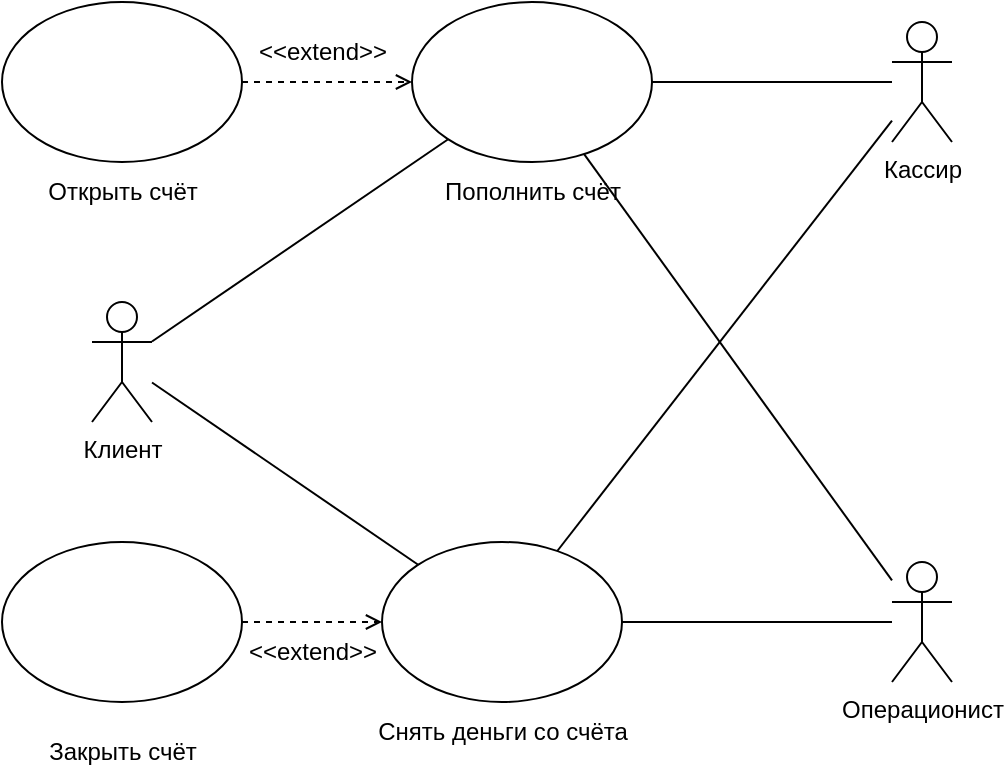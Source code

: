 <mxfile version="26.0.16">
  <diagram name="Страница — 1" id="yjSoz3KjU68cTE0iTZel">
    <mxGraphModel dx="1255" dy="829" grid="1" gridSize="10" guides="1" tooltips="1" connect="1" arrows="1" fold="1" page="1" pageScale="1" pageWidth="827" pageHeight="1169" math="0" shadow="0">
      <root>
        <mxCell id="0" />
        <mxCell id="1" parent="0" />
        <mxCell id="YL7lS1gMdx0zfag47Wu0-1" value="Клиент" style="shape=umlActor;verticalLabelPosition=bottom;verticalAlign=top;html=1;outlineConnect=0;" vertex="1" parent="1">
          <mxGeometry x="90" y="270" width="30" height="60" as="geometry" />
        </mxCell>
        <mxCell id="YL7lS1gMdx0zfag47Wu0-3" value="Кассир" style="shape=umlActor;verticalLabelPosition=bottom;verticalAlign=top;html=1;outlineConnect=0;" vertex="1" parent="1">
          <mxGeometry x="490" y="130" width="30" height="60" as="geometry" />
        </mxCell>
        <mxCell id="YL7lS1gMdx0zfag47Wu0-4" value="Операционист" style="shape=umlActor;verticalLabelPosition=bottom;verticalAlign=top;html=1;outlineConnect=0;" vertex="1" parent="1">
          <mxGeometry x="490" y="400" width="30" height="60" as="geometry" />
        </mxCell>
        <mxCell id="YL7lS1gMdx0zfag47Wu0-7" value="" style="ellipse;whiteSpace=wrap;html=1;" vertex="1" parent="1">
          <mxGeometry x="235" y="390" width="120" height="80" as="geometry" />
        </mxCell>
        <mxCell id="YL7lS1gMdx0zfag47Wu0-8" value="Снять деньги со счёта" style="text;html=1;align=center;verticalAlign=middle;resizable=0;points=[];autosize=1;strokeColor=none;fillColor=none;" vertex="1" parent="1">
          <mxGeometry x="220" y="470" width="150" height="30" as="geometry" />
        </mxCell>
        <mxCell id="YL7lS1gMdx0zfag47Wu0-9" value="" style="ellipse;whiteSpace=wrap;html=1;" vertex="1" parent="1">
          <mxGeometry x="250" y="120" width="120" height="80" as="geometry" />
        </mxCell>
        <mxCell id="YL7lS1gMdx0zfag47Wu0-10" value="Пополнить счёт" style="text;html=1;align=center;verticalAlign=middle;resizable=0;points=[];autosize=1;strokeColor=none;fillColor=none;" vertex="1" parent="1">
          <mxGeometry x="255" y="200" width="110" height="30" as="geometry" />
        </mxCell>
        <mxCell id="YL7lS1gMdx0zfag47Wu0-13" value="" style="endArrow=none;html=1;rounded=0;" edge="1" parent="1" source="YL7lS1gMdx0zfag47Wu0-7" target="YL7lS1gMdx0zfag47Wu0-1">
          <mxGeometry width="50" height="50" relative="1" as="geometry">
            <mxPoint x="190" y="430" as="sourcePoint" />
            <mxPoint x="240" y="380" as="targetPoint" />
          </mxGeometry>
        </mxCell>
        <mxCell id="YL7lS1gMdx0zfag47Wu0-14" value="" style="endArrow=none;html=1;rounded=0;" edge="1" parent="1" source="YL7lS1gMdx0zfag47Wu0-1" target="YL7lS1gMdx0zfag47Wu0-9">
          <mxGeometry width="50" height="50" relative="1" as="geometry">
            <mxPoint x="190" y="430" as="sourcePoint" />
            <mxPoint x="240" y="380" as="targetPoint" />
          </mxGeometry>
        </mxCell>
        <mxCell id="YL7lS1gMdx0zfag47Wu0-15" value="" style="endArrow=none;html=1;rounded=0;" edge="1" parent="1" source="YL7lS1gMdx0zfag47Wu0-9" target="YL7lS1gMdx0zfag47Wu0-3">
          <mxGeometry width="50" height="50" relative="1" as="geometry">
            <mxPoint x="190" y="430" as="sourcePoint" />
            <mxPoint x="240" y="380" as="targetPoint" />
          </mxGeometry>
        </mxCell>
        <mxCell id="YL7lS1gMdx0zfag47Wu0-16" value="" style="endArrow=none;html=1;rounded=0;" edge="1" parent="1" source="YL7lS1gMdx0zfag47Wu0-7" target="YL7lS1gMdx0zfag47Wu0-4">
          <mxGeometry width="50" height="50" relative="1" as="geometry">
            <mxPoint x="190" y="430" as="sourcePoint" />
            <mxPoint x="240" y="380" as="targetPoint" />
          </mxGeometry>
        </mxCell>
        <mxCell id="YL7lS1gMdx0zfag47Wu0-17" value="" style="endArrow=none;html=1;rounded=0;" edge="1" parent="1" source="YL7lS1gMdx0zfag47Wu0-7" target="YL7lS1gMdx0zfag47Wu0-3">
          <mxGeometry width="50" height="50" relative="1" as="geometry">
            <mxPoint x="190" y="430" as="sourcePoint" />
            <mxPoint x="240" y="380" as="targetPoint" />
          </mxGeometry>
        </mxCell>
        <mxCell id="YL7lS1gMdx0zfag47Wu0-18" value="" style="endArrow=none;html=1;rounded=0;" edge="1" parent="1" source="YL7lS1gMdx0zfag47Wu0-9" target="YL7lS1gMdx0zfag47Wu0-4">
          <mxGeometry width="50" height="50" relative="1" as="geometry">
            <mxPoint x="420" y="420" as="sourcePoint" />
            <mxPoint x="470" y="370" as="targetPoint" />
          </mxGeometry>
        </mxCell>
        <mxCell id="YL7lS1gMdx0zfag47Wu0-19" value="" style="ellipse;whiteSpace=wrap;html=1;" vertex="1" parent="1">
          <mxGeometry x="45" y="120" width="120" height="80" as="geometry" />
        </mxCell>
        <mxCell id="YL7lS1gMdx0zfag47Wu0-20" value="" style="ellipse;whiteSpace=wrap;html=1;" vertex="1" parent="1">
          <mxGeometry x="45" y="390" width="120" height="80" as="geometry" />
        </mxCell>
        <mxCell id="YL7lS1gMdx0zfag47Wu0-21" value="Открыть счёт" style="text;html=1;align=center;verticalAlign=middle;resizable=0;points=[];autosize=1;strokeColor=none;fillColor=none;" vertex="1" parent="1">
          <mxGeometry x="55" y="200" width="100" height="30" as="geometry" />
        </mxCell>
        <mxCell id="YL7lS1gMdx0zfag47Wu0-22" value="Закрыть счёт" style="text;html=1;align=center;verticalAlign=middle;resizable=0;points=[];autosize=1;strokeColor=none;fillColor=none;" vertex="1" parent="1">
          <mxGeometry x="55" y="480" width="100" height="30" as="geometry" />
        </mxCell>
        <mxCell id="YL7lS1gMdx0zfag47Wu0-23" value="" style="endArrow=open;html=1;rounded=0;dashed=1;endFill=0;" edge="1" parent="1" source="YL7lS1gMdx0zfag47Wu0-19" target="YL7lS1gMdx0zfag47Wu0-9">
          <mxGeometry width="50" height="50" relative="1" as="geometry">
            <mxPoint x="170" y="130" as="sourcePoint" />
            <mxPoint x="220" y="80" as="targetPoint" />
          </mxGeometry>
        </mxCell>
        <mxCell id="YL7lS1gMdx0zfag47Wu0-24" value="" style="endArrow=open;html=1;rounded=0;dashed=1;endFill=0;" edge="1" parent="1" source="YL7lS1gMdx0zfag47Wu0-20" target="YL7lS1gMdx0zfag47Wu0-7">
          <mxGeometry width="50" height="50" relative="1" as="geometry">
            <mxPoint x="175" y="170" as="sourcePoint" />
            <mxPoint x="260" y="170" as="targetPoint" />
          </mxGeometry>
        </mxCell>
        <mxCell id="YL7lS1gMdx0zfag47Wu0-25" value="&amp;lt;&amp;lt;extend&amp;gt;&amp;gt;" style="text;html=1;align=center;verticalAlign=middle;resizable=0;points=[];autosize=1;strokeColor=none;fillColor=none;" vertex="1" parent="1">
          <mxGeometry x="160" y="130" width="90" height="30" as="geometry" />
        </mxCell>
        <mxCell id="YL7lS1gMdx0zfag47Wu0-26" value="&amp;lt;&amp;lt;extend&amp;gt;&amp;gt;" style="text;html=1;align=center;verticalAlign=middle;resizable=0;points=[];autosize=1;strokeColor=none;fillColor=none;" vertex="1" parent="1">
          <mxGeometry x="155" y="430" width="90" height="30" as="geometry" />
        </mxCell>
      </root>
    </mxGraphModel>
  </diagram>
</mxfile>
